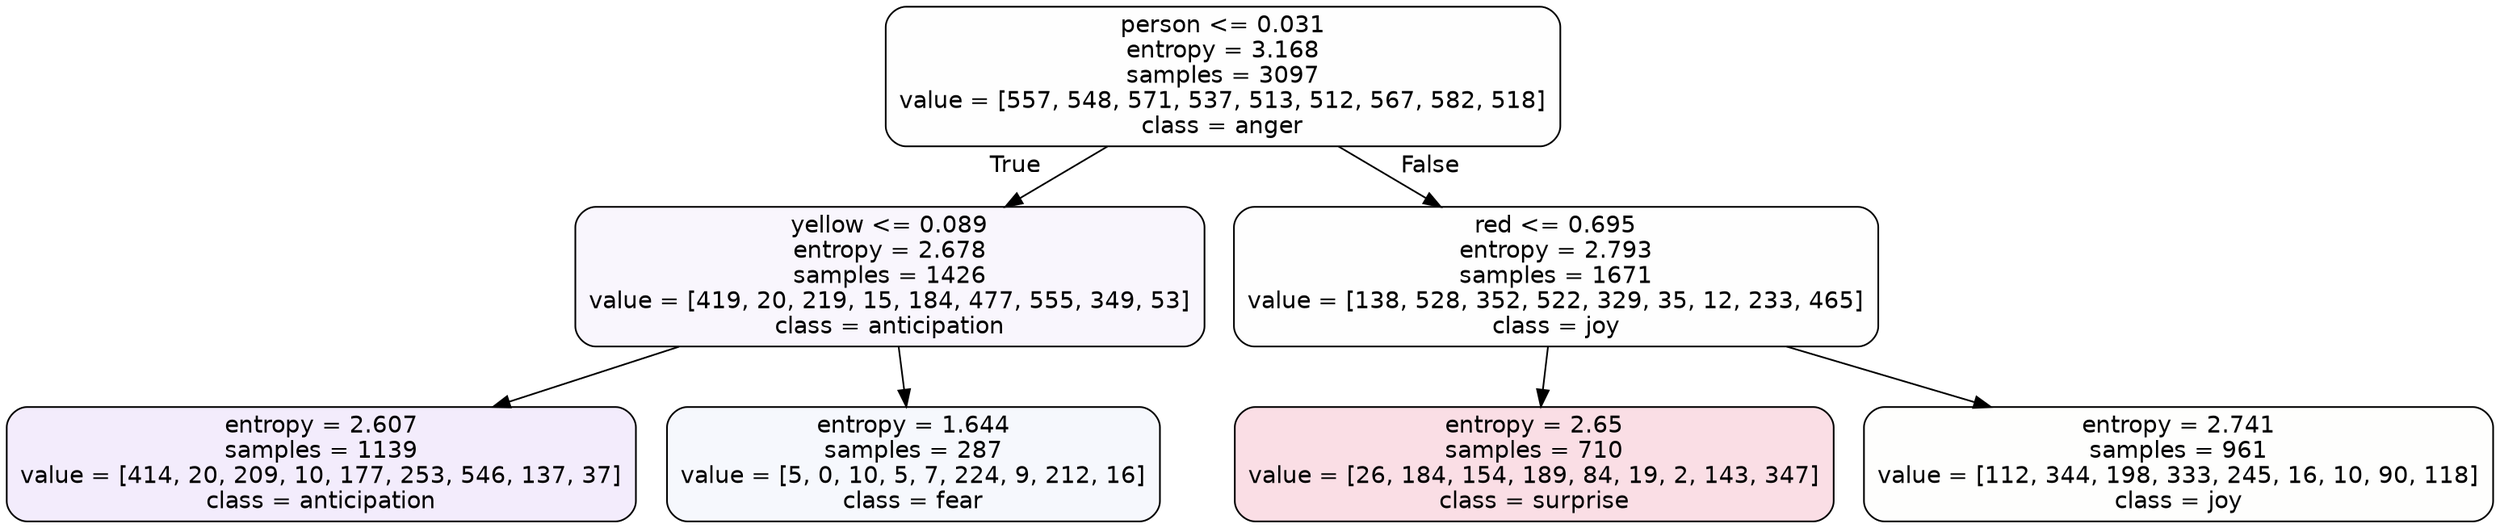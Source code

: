 digraph Tree {
node [shape=box, style="filled, rounded", color="black", fontname=helvetica] ;
edge [fontname=helvetica] ;
0 [label="person <= 0.031\nentropy = 3.168\nsamples = 3097\nvalue = [557, 548, 571, 537, 513, 512, 567, 582, 518]\nclass = anger", fillcolor="#e539d701"] ;
1 [label="yellow <= 0.089\nentropy = 2.678\nsamples = 1426\nvalue = [419, 20, 219, 15, 184, 477, 555, 349, 53]\nclass = anticipation", fillcolor="#8139e50b"] ;
0 -> 1 [labeldistance=2.5, labelangle=45, headlabel="True"] ;
2 [label="entropy = 2.607\nsamples = 1139\nvalue = [414, 20, 209, 10, 177, 253, 546, 137, 37]\nclass = anticipation", fillcolor="#8139e518"] ;
1 -> 2 ;
3 [label="entropy = 1.644\nsamples = 287\nvalue = [5, 0, 10, 5, 7, 224, 9, 212, 16]\nclass = fear", fillcolor="#3964e50b"] ;
1 -> 3 ;
4 [label="red <= 0.695\nentropy = 2.793\nsamples = 1671\nvalue = [138, 528, 352, 522, 329, 35, 12, 233, 465]\nclass = joy", fillcolor="#d7e53901"] ;
0 -> 4 [labeldistance=2.5, labelangle=-45, headlabel="False"] ;
5 [label="entropy = 2.65\nsamples = 710\nvalue = [26, 184, 154, 189, 84, 19, 2, 143, 347]\nclass = surprise", fillcolor="#e539642a"] ;
4 -> 5 ;
6 [label="entropy = 2.741\nsamples = 961\nvalue = [112, 344, 198, 333, 245, 16, 10, 90, 118]\nclass = joy", fillcolor="#d7e53902"] ;
4 -> 6 ;
}